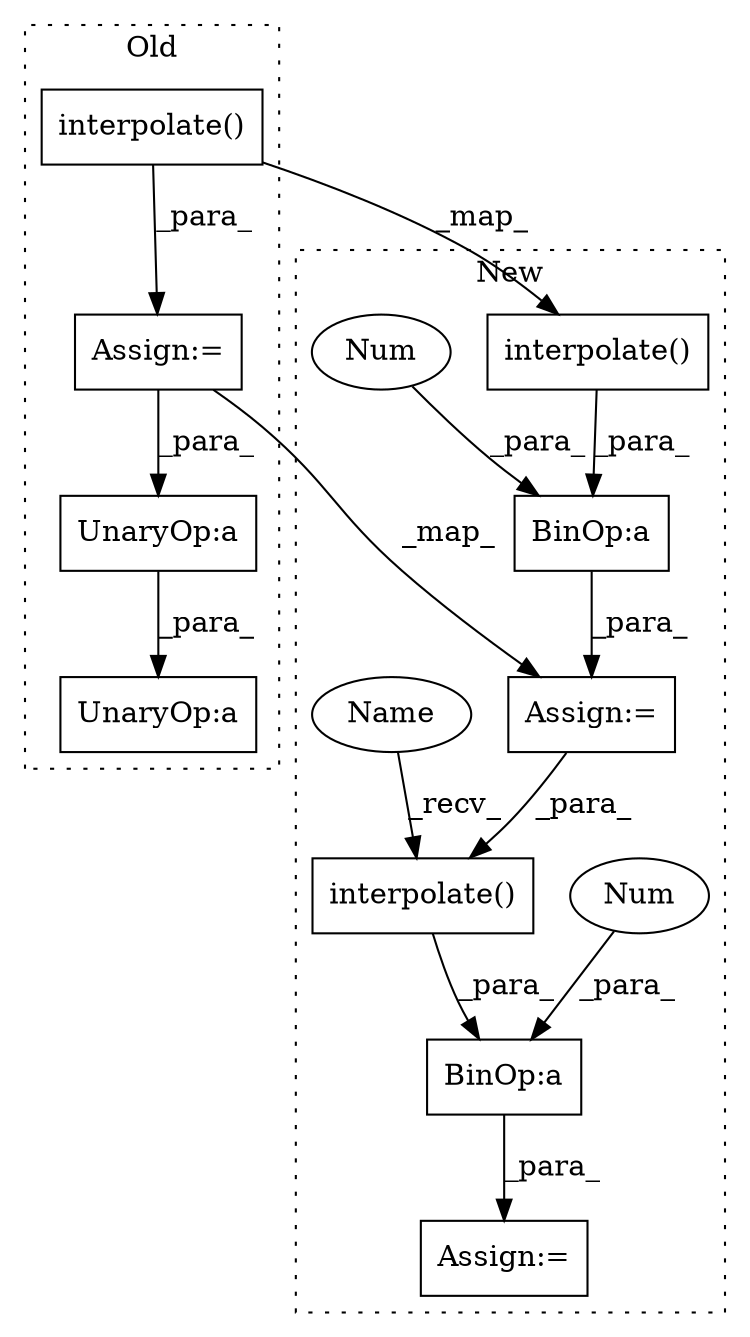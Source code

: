 digraph G {
subgraph cluster0 {
1 [label="interpolate()" a="75" s="3157,3172" l="14,83" shape="box"];
9 [label="Assign:=" a="68" s="3154" l="3" shape="box"];
11 [label="UnaryOp:a" a="61" s="3570" l="3" shape="box"];
12 [label="UnaryOp:a" a="61" s="3384" l="3" shape="box"];
label = "Old";
style="dotted";
}
subgraph cluster1 {
2 [label="interpolate()" a="75" s="2242,2258" l="14,87" shape="box"];
3 [label="Assign:=" a="68" s="2586" l="3" shape="box"];
4 [label="BinOp:a" a="82" s="2345" l="3" shape="box"];
5 [label="Num" a="76" s="2348" l="3" shape="ellipse"];
6 [label="BinOp:a" a="82" s="2692" l="3" shape="box"];
7 [label="interpolate()" a="75" s="2589,2605" l="14,87" shape="box"];
8 [label="Num" a="76" s="2695" l="3" shape="ellipse"];
10 [label="Assign:=" a="68" s="2239" l="3" shape="box"];
13 [label="Name" a="87" s="2589" l="1" shape="ellipse"];
label = "New";
style="dotted";
}
1 -> 9 [label="_para_"];
1 -> 2 [label="_map_"];
2 -> 4 [label="_para_"];
4 -> 10 [label="_para_"];
5 -> 4 [label="_para_"];
6 -> 3 [label="_para_"];
7 -> 6 [label="_para_"];
8 -> 6 [label="_para_"];
9 -> 10 [label="_map_"];
9 -> 12 [label="_para_"];
10 -> 7 [label="_para_"];
12 -> 11 [label="_para_"];
13 -> 7 [label="_recv_"];
}